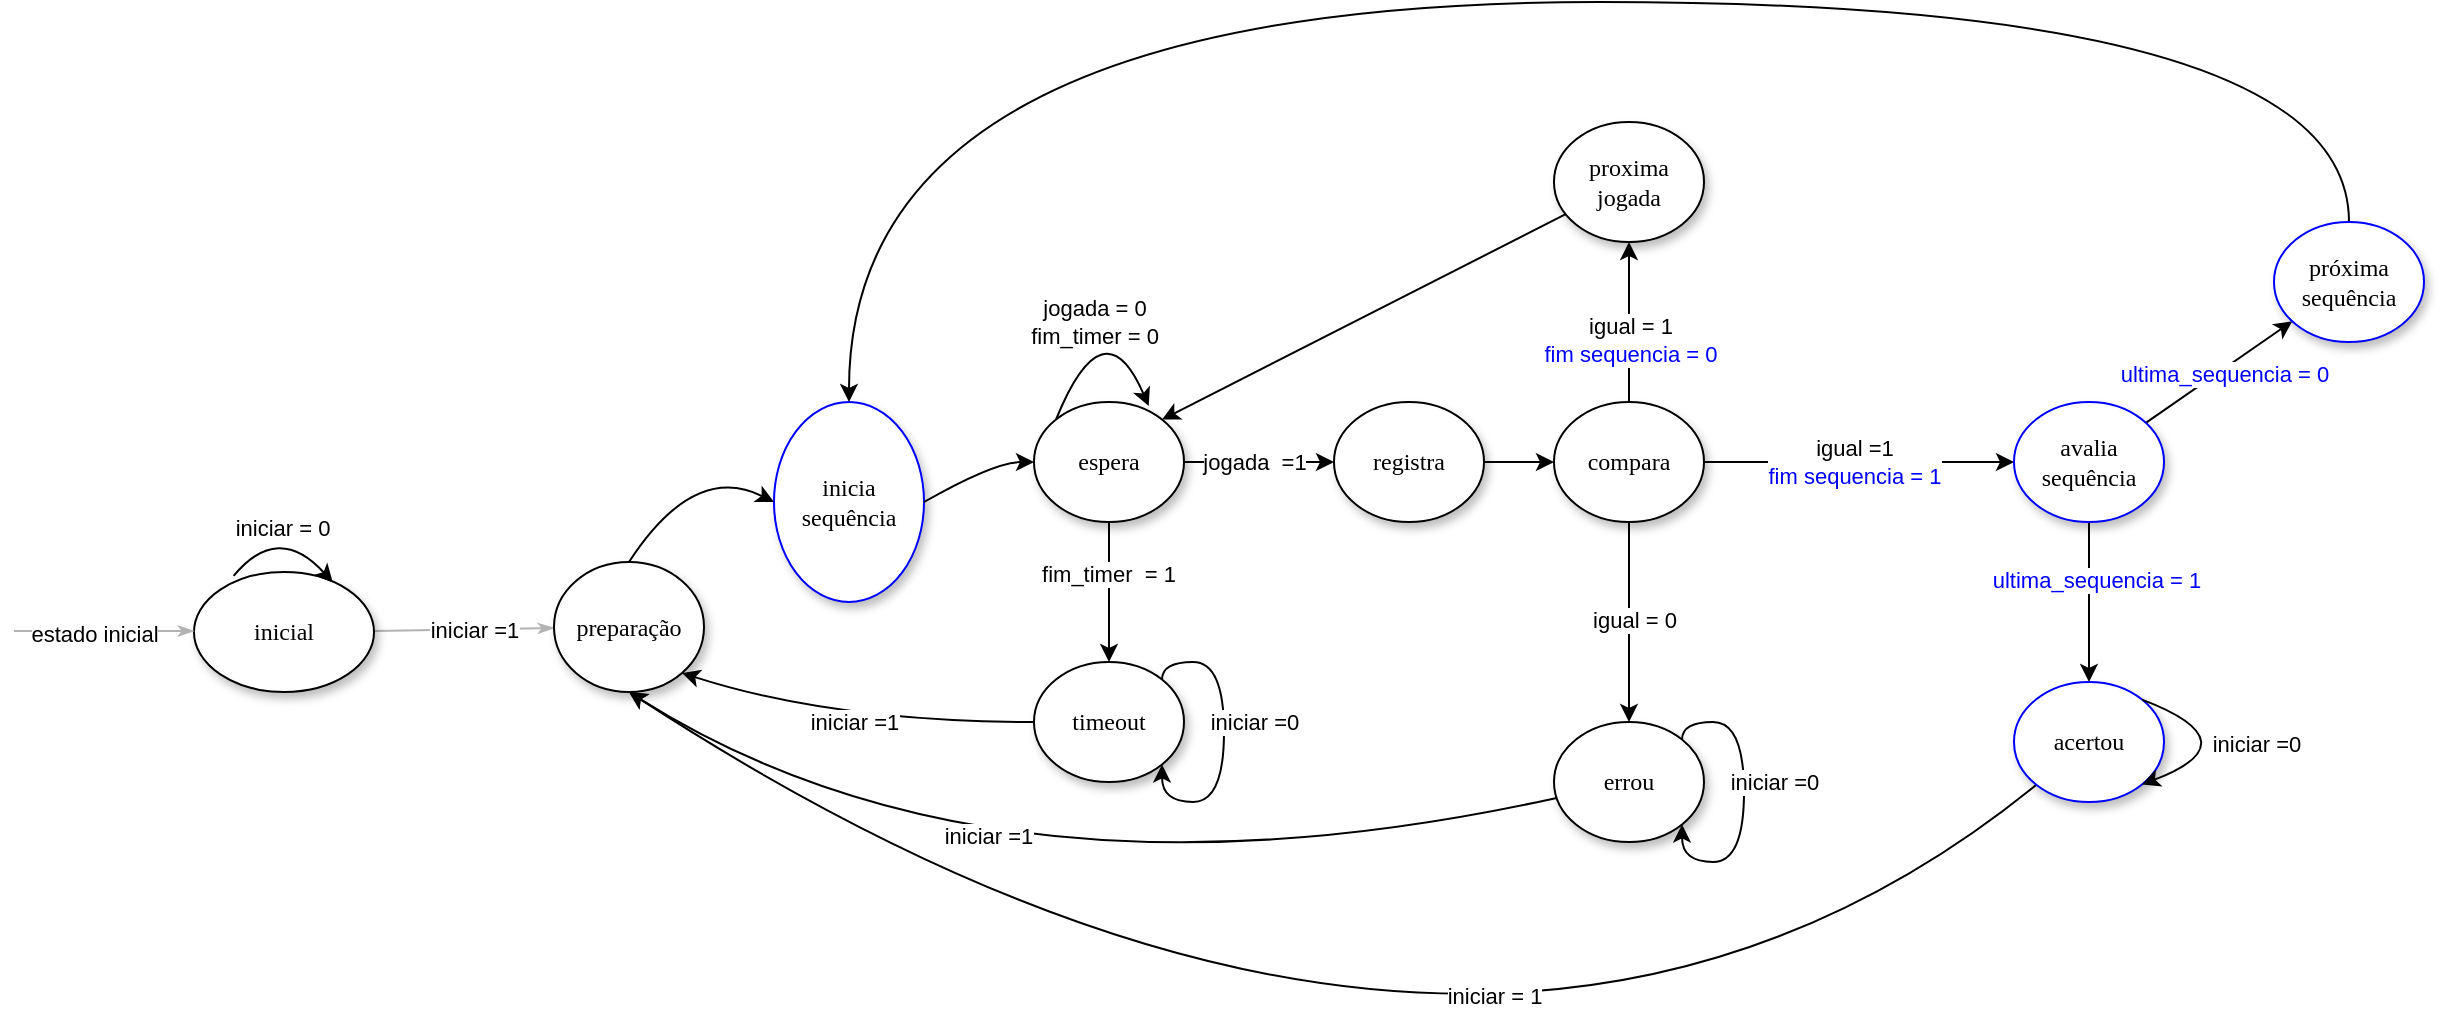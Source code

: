 <mxfile version="26.0.10">
  <diagram name="Page-1" id="42789a77-a242-8287-6e28-9cd8cfd52e62">
    <mxGraphModel dx="2693" dy="1183" grid="1" gridSize="10" guides="1" tooltips="1" connect="1" arrows="1" fold="1" page="1" pageScale="1" pageWidth="1100" pageHeight="850" background="none" math="0" shadow="0">
      <root>
        <mxCell id="0" />
        <mxCell id="1" parent="0" />
        <mxCell id="1ea317790d2ca983-12" style="edgeStyle=none;rounded=1;html=1;labelBackgroundColor=none;startArrow=none;startFill=0;startSize=5;endArrow=classicThin;endFill=1;endSize=5;jettySize=auto;orthogonalLoop=1;strokeColor=#B3B3B3;strokeWidth=1;fontFamily=Verdana;fontSize=12" parent="1" source="1ea317790d2ca983-1" target="1ea317790d2ca983-2" edge="1">
          <mxGeometry relative="1" as="geometry" />
        </mxCell>
        <mxCell id="mRC1hhXq19zuk7EEk1_k-3" value="iniciar =1" style="edgeLabel;html=1;align=center;verticalAlign=middle;resizable=0;points=[];" vertex="1" connectable="0" parent="1ea317790d2ca983-12">
          <mxGeometry x="-0.489" y="2" relative="1" as="geometry">
            <mxPoint x="27" y="2" as="offset" />
          </mxGeometry>
        </mxCell>
        <mxCell id="1ea317790d2ca983-1" value="inicial" style="ellipse;whiteSpace=wrap;html=1;rounded=0;shadow=1;comic=0;labelBackgroundColor=none;strokeWidth=1;fontFamily=Verdana;fontSize=12;align=center;" parent="1" vertex="1">
          <mxGeometry x="-40" y="425" width="90" height="60" as="geometry" />
        </mxCell>
        <mxCell id="1ea317790d2ca983-2" value="preparação" style="ellipse;whiteSpace=wrap;html=1;rounded=0;shadow=1;comic=0;labelBackgroundColor=none;strokeWidth=1;fontFamily=Verdana;fontSize=12;align=center;" parent="1" vertex="1">
          <mxGeometry x="140" y="420" width="75" height="65" as="geometry" />
        </mxCell>
        <mxCell id="mRC1hhXq19zuk7EEk1_k-1" style="edgeStyle=none;rounded=1;html=1;labelBackgroundColor=none;startArrow=none;startFill=0;startSize=5;endArrow=classicThin;endFill=1;endSize=5;jettySize=auto;orthogonalLoop=1;strokeColor=#B3B3B3;strokeWidth=1;fontFamily=Verdana;fontSize=12" edge="1" parent="1">
          <mxGeometry relative="1" as="geometry">
            <mxPoint x="-130" y="454.5" as="sourcePoint" />
            <mxPoint x="-40" y="454.5" as="targetPoint" />
          </mxGeometry>
        </mxCell>
        <mxCell id="mRC1hhXq19zuk7EEk1_k-2" value="estado inicial" style="edgeLabel;html=1;align=center;verticalAlign=middle;resizable=0;points=[];" vertex="1" connectable="0" parent="mRC1hhXq19zuk7EEk1_k-1">
          <mxGeometry x="-0.542" y="2" relative="1" as="geometry">
            <mxPoint x="19" y="3" as="offset" />
          </mxGeometry>
        </mxCell>
        <mxCell id="mRC1hhXq19zuk7EEk1_k-5" value="" style="endArrow=classic;html=1;rounded=0;curved=1;entryX=0.749;entryY=0.087;entryDx=0;entryDy=0;entryPerimeter=0;exitX=0.198;exitY=0.033;exitDx=0;exitDy=0;exitPerimeter=0;" edge="1" parent="1">
          <mxGeometry relative="1" as="geometry">
            <mxPoint x="-20.18" y="426.98" as="sourcePoint" />
            <mxPoint x="29.41" y="430.22" as="targetPoint" />
            <Array as="points">
              <mxPoint x="2" y="400" />
            </Array>
          </mxGeometry>
        </mxCell>
        <mxCell id="mRC1hhXq19zuk7EEk1_k-6" value="iniciar = 0" style="edgeLabel;resizable=0;html=1;;align=center;verticalAlign=middle;" connectable="0" vertex="1" parent="mRC1hhXq19zuk7EEk1_k-5">
          <mxGeometry relative="1" as="geometry" />
        </mxCell>
        <mxCell id="mRC1hhXq19zuk7EEk1_k-7" value="inicia sequência" style="ellipse;whiteSpace=wrap;html=1;rounded=0;shadow=1;comic=0;labelBackgroundColor=none;strokeWidth=1;fontFamily=Verdana;fontSize=12;align=center;strokeColor=#0000FF;" vertex="1" parent="1">
          <mxGeometry x="250" y="340" width="75" height="100" as="geometry" />
        </mxCell>
        <mxCell id="mRC1hhXq19zuk7EEk1_k-8" value="" style="endArrow=classic;html=1;rounded=0;curved=1;exitX=0.5;exitY=0;exitDx=0;exitDy=0;entryX=0;entryY=0.5;entryDx=0;entryDy=0;" edge="1" parent="1" source="1ea317790d2ca983-2" target="mRC1hhXq19zuk7EEk1_k-7">
          <mxGeometry relative="1" as="geometry">
            <mxPoint x="180" y="410" as="sourcePoint" />
            <mxPoint x="280" y="410" as="targetPoint" />
            <Array as="points">
              <mxPoint x="210" y="370" />
            </Array>
          </mxGeometry>
        </mxCell>
        <mxCell id="mRC1hhXq19zuk7EEk1_k-10" value="" style="endArrow=classic;html=1;rounded=0;curved=1;exitX=1;exitY=0.5;exitDx=0;exitDy=0;entryX=0;entryY=0.5;entryDx=0;entryDy=0;" edge="1" parent="1" source="mRC1hhXq19zuk7EEk1_k-7" target="mRC1hhXq19zuk7EEk1_k-11">
          <mxGeometry relative="1" as="geometry">
            <mxPoint x="340" y="370" as="sourcePoint" />
            <mxPoint x="380" y="370" as="targetPoint" />
            <Array as="points">
              <mxPoint x="360" y="370" />
            </Array>
          </mxGeometry>
        </mxCell>
        <mxCell id="mRC1hhXq19zuk7EEk1_k-27" value="" style="edgeStyle=orthogonalEdgeStyle;rounded=0;orthogonalLoop=1;jettySize=auto;html=1;" edge="1" parent="1" source="mRC1hhXq19zuk7EEk1_k-11" target="mRC1hhXq19zuk7EEk1_k-26">
          <mxGeometry relative="1" as="geometry" />
        </mxCell>
        <mxCell id="mRC1hhXq19zuk7EEk1_k-28" value="jogada&amp;nbsp; =1" style="edgeLabel;html=1;align=center;verticalAlign=middle;resizable=0;points=[];" vertex="1" connectable="0" parent="mRC1hhXq19zuk7EEk1_k-27">
          <mxGeometry x="-0.582" y="3" relative="1" as="geometry">
            <mxPoint x="19" y="3" as="offset" />
          </mxGeometry>
        </mxCell>
        <mxCell id="mRC1hhXq19zuk7EEk1_k-11" value="espera" style="ellipse;whiteSpace=wrap;html=1;rounded=0;shadow=1;comic=0;labelBackgroundColor=none;strokeWidth=1;fontFamily=Verdana;fontSize=12;align=center;" vertex="1" parent="1">
          <mxGeometry x="380" y="340" width="75" height="60" as="geometry" />
        </mxCell>
        <mxCell id="mRC1hhXq19zuk7EEk1_k-16" value="" style="endArrow=classic;html=1;rounded=0;curved=1;entryX=0.765;entryY=0.034;entryDx=0;entryDy=0;entryPerimeter=0;exitX=0;exitY=0;exitDx=0;exitDy=0;" edge="1" parent="1" source="mRC1hhXq19zuk7EEk1_k-11" target="mRC1hhXq19zuk7EEk1_k-11">
          <mxGeometry relative="1" as="geometry">
            <mxPoint x="392.71" y="316.98" as="sourcePoint" />
            <mxPoint x="442.3" y="320.22" as="targetPoint" />
            <Array as="points">
              <mxPoint x="414.89" y="290" />
            </Array>
          </mxGeometry>
        </mxCell>
        <mxCell id="mRC1hhXq19zuk7EEk1_k-17" value="jogada = 0&lt;div&gt;fim_timer = 0&lt;/div&gt;" style="edgeLabel;resizable=0;html=1;;align=center;verticalAlign=middle;" connectable="0" vertex="1" parent="mRC1hhXq19zuk7EEk1_k-16">
          <mxGeometry relative="1" as="geometry">
            <mxPoint x="-4" y="7" as="offset" />
          </mxGeometry>
        </mxCell>
        <mxCell id="mRC1hhXq19zuk7EEk1_k-18" value="timeout" style="ellipse;whiteSpace=wrap;html=1;rounded=0;shadow=1;comic=0;labelBackgroundColor=none;strokeWidth=1;fontFamily=Verdana;fontSize=12;align=center;" vertex="1" parent="1">
          <mxGeometry x="380" y="470" width="75" height="60" as="geometry" />
        </mxCell>
        <mxCell id="mRC1hhXq19zuk7EEk1_k-19" value="" style="endArrow=classic;html=1;rounded=0;exitX=0.5;exitY=1;exitDx=0;exitDy=0;entryX=0.5;entryY=0;entryDx=0;entryDy=0;" edge="1" parent="1" source="mRC1hhXq19zuk7EEk1_k-11" target="mRC1hhXq19zuk7EEk1_k-18">
          <mxGeometry width="50" height="50" relative="1" as="geometry">
            <mxPoint x="350" y="510" as="sourcePoint" />
            <mxPoint x="400" y="460" as="targetPoint" />
          </mxGeometry>
        </mxCell>
        <mxCell id="mRC1hhXq19zuk7EEk1_k-20" value="fim_timer&amp;nbsp; = 1" style="edgeLabel;html=1;align=center;verticalAlign=middle;resizable=0;points=[];" vertex="1" connectable="0" parent="mRC1hhXq19zuk7EEk1_k-19">
          <mxGeometry x="-0.26" y="-1" relative="1" as="geometry">
            <mxPoint as="offset" />
          </mxGeometry>
        </mxCell>
        <mxCell id="mRC1hhXq19zuk7EEk1_k-21" value="" style="endArrow=classic;html=1;rounded=0;entryX=1;entryY=1;entryDx=0;entryDy=0;exitX=0;exitY=0.5;exitDx=0;exitDy=0;curved=1;" edge="1" parent="1" source="mRC1hhXq19zuk7EEk1_k-18" target="1ea317790d2ca983-2">
          <mxGeometry relative="1" as="geometry">
            <mxPoint x="330" y="480" as="sourcePoint" />
            <mxPoint x="430" y="480" as="targetPoint" />
            <Array as="points">
              <mxPoint x="280" y="500" />
            </Array>
          </mxGeometry>
        </mxCell>
        <mxCell id="mRC1hhXq19zuk7EEk1_k-22" value="iniciar =1" style="edgeLabel;resizable=0;html=1;;align=center;verticalAlign=middle;" connectable="0" vertex="1" parent="mRC1hhXq19zuk7EEk1_k-21">
          <mxGeometry relative="1" as="geometry" />
        </mxCell>
        <mxCell id="mRC1hhXq19zuk7EEk1_k-24" style="edgeStyle=orthogonalEdgeStyle;rounded=0;orthogonalLoop=1;jettySize=auto;html=1;exitX=1;exitY=0;exitDx=0;exitDy=0;entryX=1;entryY=1;entryDx=0;entryDy=0;curved=1;" edge="1" parent="1" source="mRC1hhXq19zuk7EEk1_k-18" target="mRC1hhXq19zuk7EEk1_k-18">
          <mxGeometry relative="1" as="geometry">
            <Array as="points">
              <mxPoint x="444" y="470" />
              <mxPoint x="475" y="470" />
              <mxPoint x="475" y="540" />
              <mxPoint x="444" y="540" />
            </Array>
          </mxGeometry>
        </mxCell>
        <mxCell id="mRC1hhXq19zuk7EEk1_k-25" value="iniciar =0" style="edgeLabel;html=1;align=center;verticalAlign=middle;resizable=0;points=[];" vertex="1" connectable="0" parent="mRC1hhXq19zuk7EEk1_k-24">
          <mxGeometry x="-0.027" y="-1" relative="1" as="geometry">
            <mxPoint x="16" y="-8" as="offset" />
          </mxGeometry>
        </mxCell>
        <mxCell id="mRC1hhXq19zuk7EEk1_k-32" value="" style="edgeStyle=orthogonalEdgeStyle;rounded=0;orthogonalLoop=1;jettySize=auto;html=1;" edge="1" parent="1" source="mRC1hhXq19zuk7EEk1_k-26" target="mRC1hhXq19zuk7EEk1_k-31">
          <mxGeometry relative="1" as="geometry" />
        </mxCell>
        <mxCell id="mRC1hhXq19zuk7EEk1_k-26" value="registra" style="ellipse;whiteSpace=wrap;html=1;rounded=0;shadow=1;comic=0;labelBackgroundColor=none;strokeWidth=1;fontFamily=Verdana;fontSize=12;align=center;" vertex="1" parent="1">
          <mxGeometry x="530" y="340" width="75" height="60" as="geometry" />
        </mxCell>
        <mxCell id="mRC1hhXq19zuk7EEk1_k-34" value="" style="edgeStyle=orthogonalEdgeStyle;rounded=0;orthogonalLoop=1;jettySize=auto;html=1;" edge="1" parent="1" source="mRC1hhXq19zuk7EEk1_k-31" target="mRC1hhXq19zuk7EEk1_k-33">
          <mxGeometry relative="1" as="geometry" />
        </mxCell>
        <mxCell id="mRC1hhXq19zuk7EEk1_k-37" value="igual = 1&lt;div&gt;&lt;font style=&quot;color: rgb(0, 0, 255);&quot;&gt;fim sequencia = 0&lt;/font&gt;&lt;/div&gt;" style="edgeLabel;html=1;align=center;verticalAlign=middle;resizable=0;points=[];" vertex="1" connectable="0" parent="mRC1hhXq19zuk7EEk1_k-34">
          <mxGeometry x="0.069" y="3" relative="1" as="geometry">
            <mxPoint x="3" y="12" as="offset" />
          </mxGeometry>
        </mxCell>
        <mxCell id="mRC1hhXq19zuk7EEk1_k-39" value="" style="edgeStyle=orthogonalEdgeStyle;rounded=0;orthogonalLoop=1;jettySize=auto;html=1;entryX=0.5;entryY=0;entryDx=0;entryDy=0;" edge="1" parent="1" source="mRC1hhXq19zuk7EEk1_k-31" target="mRC1hhXq19zuk7EEk1_k-41">
          <mxGeometry relative="1" as="geometry">
            <mxPoint x="677.5" y="480.0" as="targetPoint" />
          </mxGeometry>
        </mxCell>
        <mxCell id="mRC1hhXq19zuk7EEk1_k-40" value="igual = 0" style="edgeLabel;html=1;align=center;verticalAlign=middle;resizable=0;points=[];" vertex="1" connectable="0" parent="mRC1hhXq19zuk7EEk1_k-39">
          <mxGeometry x="-0.042" y="2" relative="1" as="geometry">
            <mxPoint y="1" as="offset" />
          </mxGeometry>
        </mxCell>
        <mxCell id="mRC1hhXq19zuk7EEk1_k-47" value="" style="edgeStyle=orthogonalEdgeStyle;rounded=0;orthogonalLoop=1;jettySize=auto;html=1;" edge="1" parent="1" source="mRC1hhXq19zuk7EEk1_k-31" target="mRC1hhXq19zuk7EEk1_k-46">
          <mxGeometry relative="1" as="geometry" />
        </mxCell>
        <mxCell id="mRC1hhXq19zuk7EEk1_k-48" value="igual =1&lt;div&gt;&lt;font style=&quot;color: rgb(0, 0, 255);&quot;&gt;fim sequencia = 1&lt;/font&gt;&lt;/div&gt;" style="edgeLabel;html=1;align=center;verticalAlign=middle;resizable=0;points=[];" vertex="1" connectable="0" parent="mRC1hhXq19zuk7EEk1_k-47">
          <mxGeometry x="-0.567" y="2" relative="1" as="geometry">
            <mxPoint x="41" y="2" as="offset" />
          </mxGeometry>
        </mxCell>
        <mxCell id="mRC1hhXq19zuk7EEk1_k-31" value="compara" style="ellipse;whiteSpace=wrap;html=1;rounded=0;shadow=1;comic=0;labelBackgroundColor=none;strokeWidth=1;fontFamily=Verdana;fontSize=12;align=center;" vertex="1" parent="1">
          <mxGeometry x="640" y="340" width="75" height="60" as="geometry" />
        </mxCell>
        <mxCell id="mRC1hhXq19zuk7EEk1_k-36" style="rounded=0;orthogonalLoop=1;jettySize=auto;html=1;entryX=1;entryY=0;entryDx=0;entryDy=0;" edge="1" parent="1" source="mRC1hhXq19zuk7EEk1_k-33" target="mRC1hhXq19zuk7EEk1_k-11">
          <mxGeometry relative="1" as="geometry" />
        </mxCell>
        <mxCell id="mRC1hhXq19zuk7EEk1_k-33" value="proxima jogada" style="ellipse;whiteSpace=wrap;html=1;rounded=0;shadow=1;comic=0;labelBackgroundColor=none;strokeWidth=1;fontFamily=Verdana;fontSize=12;align=center;" vertex="1" parent="1">
          <mxGeometry x="640" y="200" width="75" height="60" as="geometry" />
        </mxCell>
        <mxCell id="mRC1hhXq19zuk7EEk1_k-44" style="rounded=0;orthogonalLoop=1;jettySize=auto;html=1;entryX=0.5;entryY=1;entryDx=0;entryDy=0;curved=1;" edge="1" parent="1" source="mRC1hhXq19zuk7EEk1_k-41" target="1ea317790d2ca983-2">
          <mxGeometry relative="1" as="geometry">
            <Array as="points">
              <mxPoint x="360" y="600" />
            </Array>
          </mxGeometry>
        </mxCell>
        <mxCell id="mRC1hhXq19zuk7EEk1_k-45" value="iniciar =1" style="edgeLabel;html=1;align=center;verticalAlign=middle;resizable=0;points=[];" vertex="1" connectable="0" parent="mRC1hhXq19zuk7EEk1_k-44">
          <mxGeometry x="0.245" y="-35" relative="1" as="geometry">
            <mxPoint as="offset" />
          </mxGeometry>
        </mxCell>
        <mxCell id="mRC1hhXq19zuk7EEk1_k-41" value="errou" style="ellipse;whiteSpace=wrap;html=1;rounded=0;shadow=1;comic=0;labelBackgroundColor=none;strokeWidth=1;fontFamily=Verdana;fontSize=12;align=center;" vertex="1" parent="1">
          <mxGeometry x="640" y="500" width="75" height="60" as="geometry" />
        </mxCell>
        <mxCell id="mRC1hhXq19zuk7EEk1_k-42" style="edgeStyle=orthogonalEdgeStyle;rounded=0;orthogonalLoop=1;jettySize=auto;html=1;exitX=1;exitY=0;exitDx=0;exitDy=0;entryX=1;entryY=1;entryDx=0;entryDy=0;curved=1;" edge="1" parent="1" source="mRC1hhXq19zuk7EEk1_k-41" target="mRC1hhXq19zuk7EEk1_k-41">
          <mxGeometry relative="1" as="geometry">
            <Array as="points">
              <mxPoint x="704" y="500" />
              <mxPoint x="735" y="500" />
              <mxPoint x="735" y="570" />
              <mxPoint x="704" y="570" />
            </Array>
          </mxGeometry>
        </mxCell>
        <mxCell id="mRC1hhXq19zuk7EEk1_k-43" value="iniciar =0" style="edgeLabel;html=1;align=center;verticalAlign=middle;resizable=0;points=[];" vertex="1" connectable="0" parent="mRC1hhXq19zuk7EEk1_k-42">
          <mxGeometry x="-0.027" y="-1" relative="1" as="geometry">
            <mxPoint x="16" y="-8" as="offset" />
          </mxGeometry>
        </mxCell>
        <mxCell id="mRC1hhXq19zuk7EEk1_k-50" value="" style="rounded=0;orthogonalLoop=1;jettySize=auto;html=1;" edge="1" parent="1" source="mRC1hhXq19zuk7EEk1_k-46" target="mRC1hhXq19zuk7EEk1_k-49">
          <mxGeometry relative="1" as="geometry" />
        </mxCell>
        <mxCell id="mRC1hhXq19zuk7EEk1_k-52" value="&lt;font color=&quot;#0000ff&quot;&gt;ultima_sequencia = 0&lt;/font&gt;" style="edgeLabel;html=1;align=center;verticalAlign=middle;resizable=0;points=[];" vertex="1" connectable="0" parent="mRC1hhXq19zuk7EEk1_k-50">
          <mxGeometry x="0.008" y="-1" relative="1" as="geometry">
            <mxPoint x="1" as="offset" />
          </mxGeometry>
        </mxCell>
        <mxCell id="mRC1hhXq19zuk7EEk1_k-54" value="" style="edgeStyle=orthogonalEdgeStyle;rounded=0;orthogonalLoop=1;jettySize=auto;html=1;" edge="1" parent="1" source="mRC1hhXq19zuk7EEk1_k-46" target="mRC1hhXq19zuk7EEk1_k-53">
          <mxGeometry relative="1" as="geometry" />
        </mxCell>
        <mxCell id="mRC1hhXq19zuk7EEk1_k-56" value="&lt;font style=&quot;color: rgb(0, 0, 255);&quot;&gt;ultima_sequencia = 1&lt;/font&gt;" style="edgeLabel;html=1;align=center;verticalAlign=middle;resizable=0;points=[];" vertex="1" connectable="0" parent="mRC1hhXq19zuk7EEk1_k-54">
          <mxGeometry x="-0.279" y="3" relative="1" as="geometry">
            <mxPoint as="offset" />
          </mxGeometry>
        </mxCell>
        <mxCell id="mRC1hhXq19zuk7EEk1_k-46" value="avalia sequência" style="ellipse;whiteSpace=wrap;html=1;rounded=0;shadow=1;comic=0;labelBackgroundColor=none;strokeWidth=1;fontFamily=Verdana;fontSize=12;align=center;strokeColor=#0000FF;" vertex="1" parent="1">
          <mxGeometry x="870" y="340" width="75" height="60" as="geometry" />
        </mxCell>
        <mxCell id="mRC1hhXq19zuk7EEk1_k-62" style="edgeStyle=orthogonalEdgeStyle;rounded=0;orthogonalLoop=1;jettySize=auto;html=1;exitX=0.5;exitY=0;exitDx=0;exitDy=0;entryX=0.5;entryY=0;entryDx=0;entryDy=0;curved=1;strokeColor=default;" edge="1" parent="1" source="mRC1hhXq19zuk7EEk1_k-49" target="mRC1hhXq19zuk7EEk1_k-7">
          <mxGeometry relative="1" as="geometry">
            <Array as="points">
              <mxPoint x="1038" y="140" />
              <mxPoint x="288" y="140" />
            </Array>
          </mxGeometry>
        </mxCell>
        <mxCell id="mRC1hhXq19zuk7EEk1_k-49" value="próxima sequência" style="ellipse;whiteSpace=wrap;html=1;rounded=0;shadow=1;comic=0;labelBackgroundColor=none;strokeWidth=1;fontFamily=Verdana;fontSize=12;align=center;strokeColor=#0000FF;" vertex="1" parent="1">
          <mxGeometry x="1000" y="250" width="75" height="60" as="geometry" />
        </mxCell>
        <mxCell id="mRC1hhXq19zuk7EEk1_k-60" style="rounded=0;orthogonalLoop=1;jettySize=auto;html=1;entryX=0.5;entryY=1;entryDx=0;entryDy=0;curved=1;" edge="1" parent="1" source="mRC1hhXq19zuk7EEk1_k-53" target="1ea317790d2ca983-2">
          <mxGeometry relative="1" as="geometry">
            <Array as="points">
              <mxPoint x="600" y="760" />
            </Array>
          </mxGeometry>
        </mxCell>
        <mxCell id="mRC1hhXq19zuk7EEk1_k-61" value="iniciar = 1" style="edgeLabel;html=1;align=center;verticalAlign=middle;resizable=0;points=[];" vertex="1" connectable="0" parent="mRC1hhXq19zuk7EEk1_k-60">
          <mxGeometry x="-0.361" y="-90" relative="1" as="geometry">
            <mxPoint as="offset" />
          </mxGeometry>
        </mxCell>
        <mxCell id="mRC1hhXq19zuk7EEk1_k-53" value="acertou" style="ellipse;whiteSpace=wrap;html=1;rounded=0;shadow=1;comic=0;labelBackgroundColor=none;strokeWidth=1;fontFamily=Verdana;fontSize=12;align=center;strokeColor=#0000FF;" vertex="1" parent="1">
          <mxGeometry x="870" y="480" width="75" height="60" as="geometry" />
        </mxCell>
        <mxCell id="mRC1hhXq19zuk7EEk1_k-57" style="rounded=0;orthogonalLoop=1;jettySize=auto;html=1;exitX=1;exitY=0;exitDx=0;exitDy=0;entryX=1;entryY=1;entryDx=0;entryDy=0;curved=1;" edge="1" parent="1" source="mRC1hhXq19zuk7EEk1_k-53" target="mRC1hhXq19zuk7EEk1_k-53">
          <mxGeometry relative="1" as="geometry">
            <Array as="points">
              <mxPoint x="990" y="510" />
            </Array>
            <mxPoint x="960" y="474" as="sourcePoint" />
            <mxPoint x="960" y="516" as="targetPoint" />
          </mxGeometry>
        </mxCell>
        <mxCell id="mRC1hhXq19zuk7EEk1_k-58" value="iniciar =0" style="edgeLabel;html=1;align=center;verticalAlign=middle;resizable=0;points=[];" vertex="1" connectable="0" parent="mRC1hhXq19zuk7EEk1_k-57">
          <mxGeometry x="-0.027" y="-1" relative="1" as="geometry">
            <mxPoint x="2" as="offset" />
          </mxGeometry>
        </mxCell>
      </root>
    </mxGraphModel>
  </diagram>
</mxfile>
